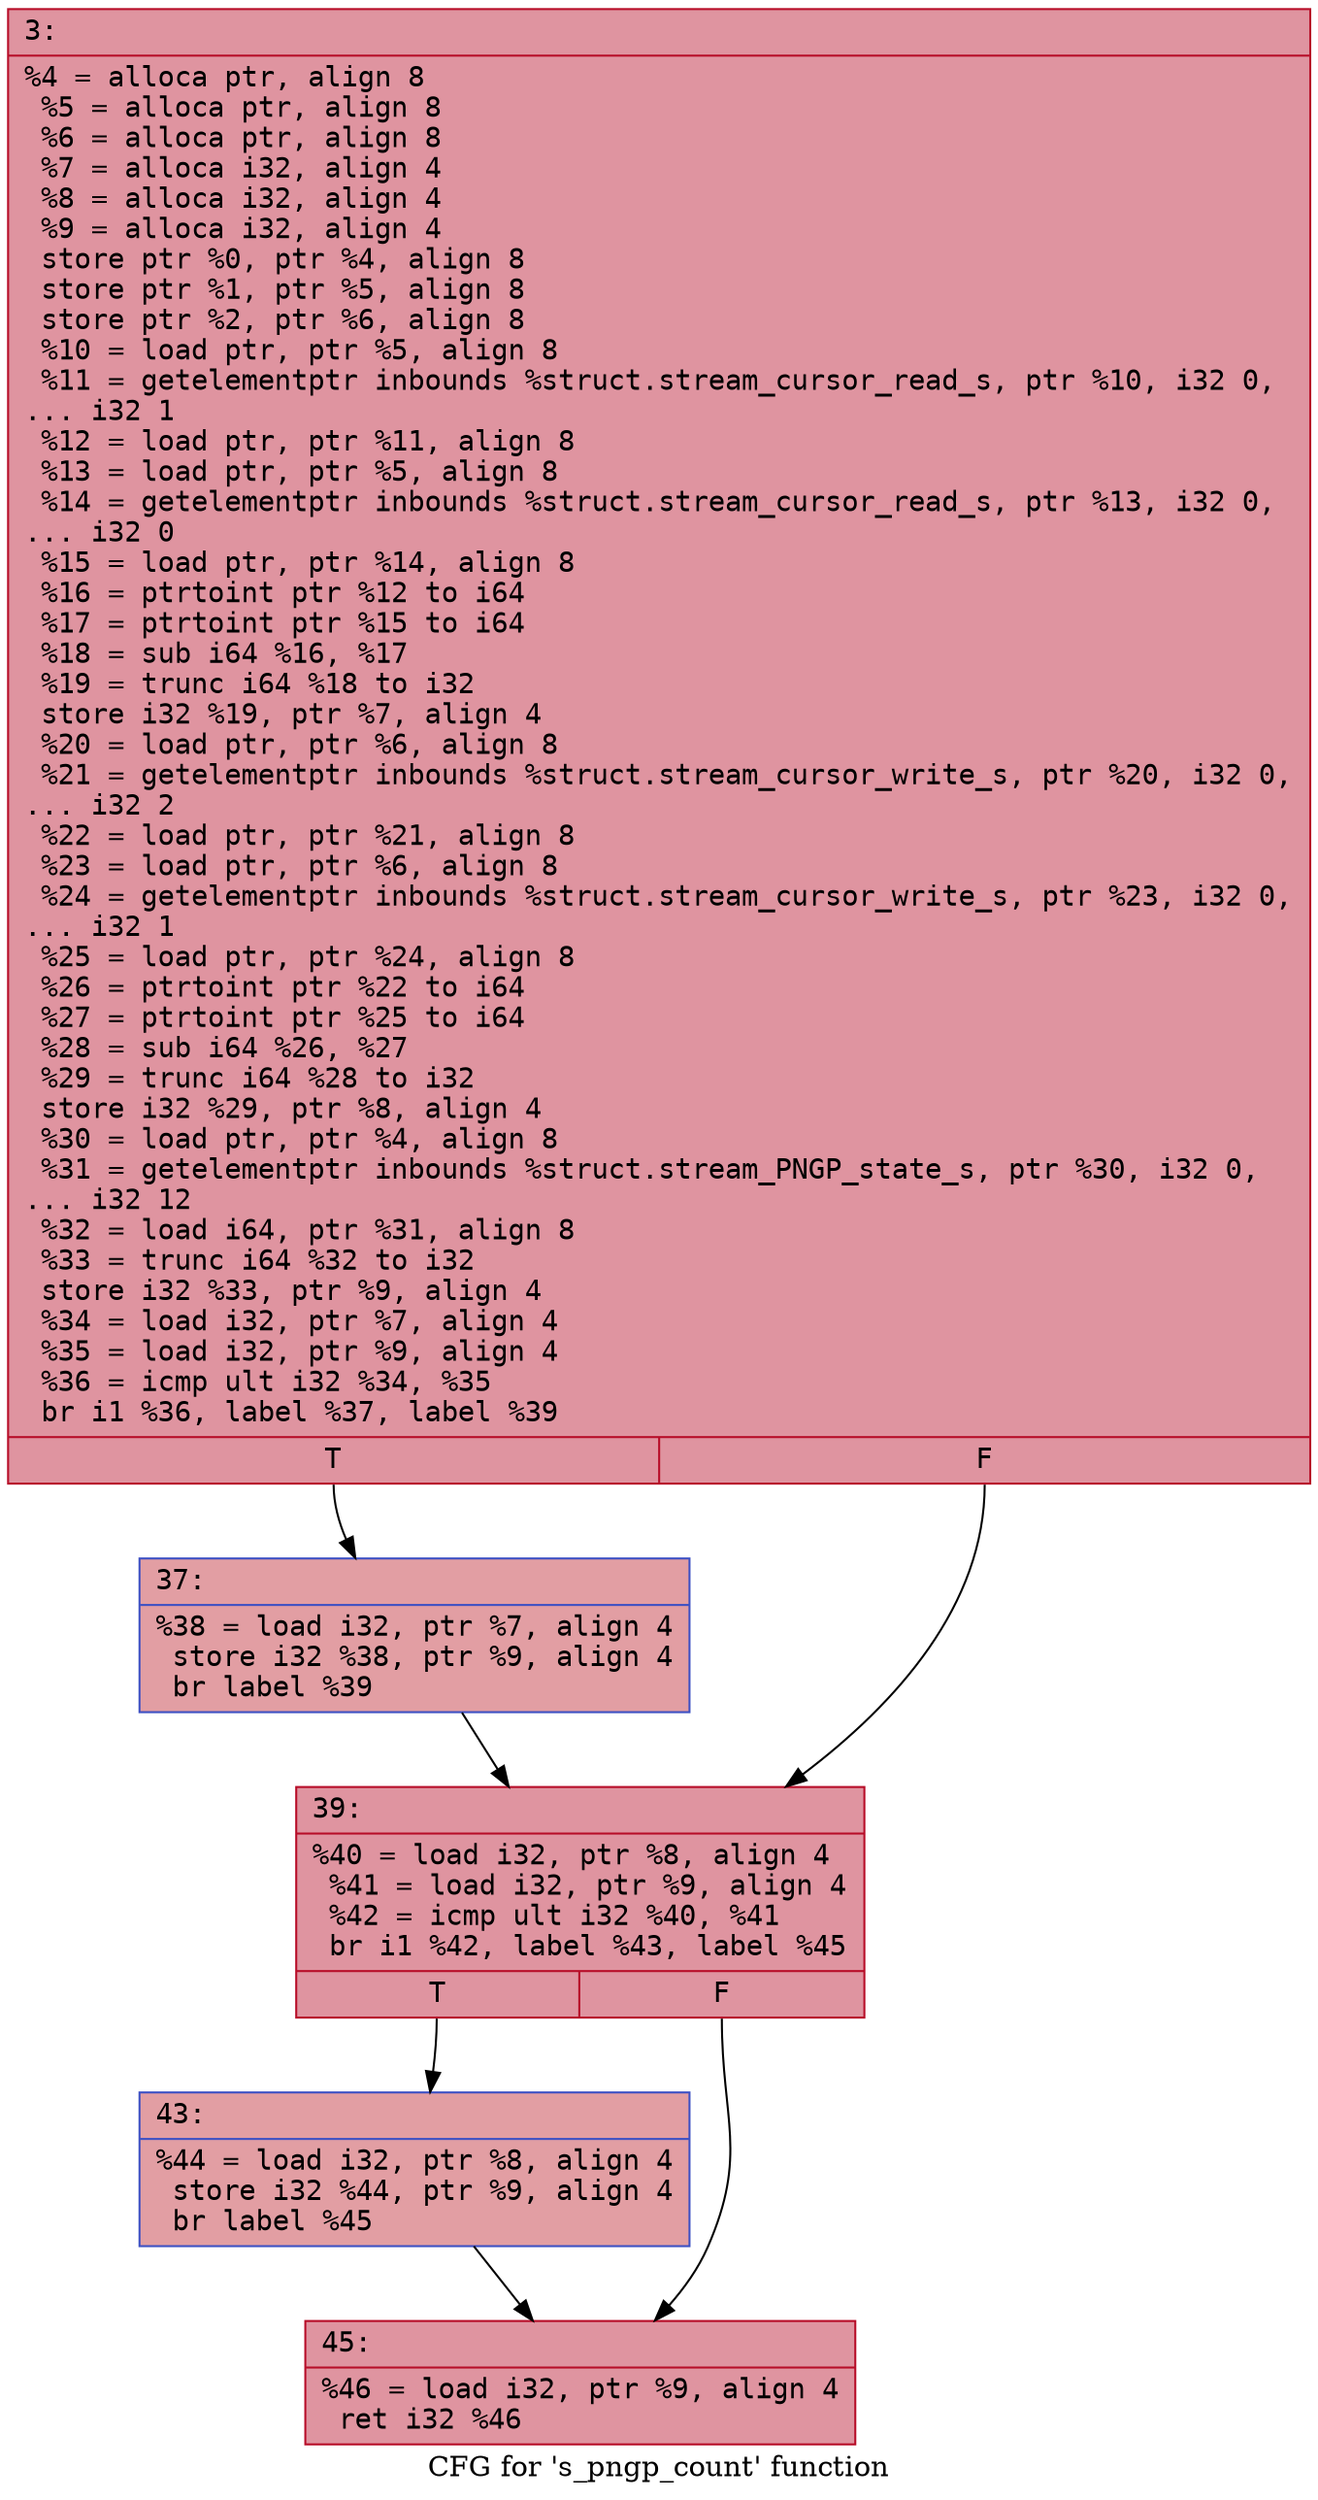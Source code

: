 digraph "CFG for 's_pngp_count' function" {
	label="CFG for 's_pngp_count' function";

	Node0x600002f2f570 [shape=record,color="#b70d28ff", style=filled, fillcolor="#b70d2870" fontname="Courier",label="{3:\l|  %4 = alloca ptr, align 8\l  %5 = alloca ptr, align 8\l  %6 = alloca ptr, align 8\l  %7 = alloca i32, align 4\l  %8 = alloca i32, align 4\l  %9 = alloca i32, align 4\l  store ptr %0, ptr %4, align 8\l  store ptr %1, ptr %5, align 8\l  store ptr %2, ptr %6, align 8\l  %10 = load ptr, ptr %5, align 8\l  %11 = getelementptr inbounds %struct.stream_cursor_read_s, ptr %10, i32 0,\l... i32 1\l  %12 = load ptr, ptr %11, align 8\l  %13 = load ptr, ptr %5, align 8\l  %14 = getelementptr inbounds %struct.stream_cursor_read_s, ptr %13, i32 0,\l... i32 0\l  %15 = load ptr, ptr %14, align 8\l  %16 = ptrtoint ptr %12 to i64\l  %17 = ptrtoint ptr %15 to i64\l  %18 = sub i64 %16, %17\l  %19 = trunc i64 %18 to i32\l  store i32 %19, ptr %7, align 4\l  %20 = load ptr, ptr %6, align 8\l  %21 = getelementptr inbounds %struct.stream_cursor_write_s, ptr %20, i32 0,\l... i32 2\l  %22 = load ptr, ptr %21, align 8\l  %23 = load ptr, ptr %6, align 8\l  %24 = getelementptr inbounds %struct.stream_cursor_write_s, ptr %23, i32 0,\l... i32 1\l  %25 = load ptr, ptr %24, align 8\l  %26 = ptrtoint ptr %22 to i64\l  %27 = ptrtoint ptr %25 to i64\l  %28 = sub i64 %26, %27\l  %29 = trunc i64 %28 to i32\l  store i32 %29, ptr %8, align 4\l  %30 = load ptr, ptr %4, align 8\l  %31 = getelementptr inbounds %struct.stream_PNGP_state_s, ptr %30, i32 0,\l... i32 12\l  %32 = load i64, ptr %31, align 8\l  %33 = trunc i64 %32 to i32\l  store i32 %33, ptr %9, align 4\l  %34 = load i32, ptr %7, align 4\l  %35 = load i32, ptr %9, align 4\l  %36 = icmp ult i32 %34, %35\l  br i1 %36, label %37, label %39\l|{<s0>T|<s1>F}}"];
	Node0x600002f2f570:s0 -> Node0x600002f2f5c0[tooltip="3 -> 37\nProbability 50.00%" ];
	Node0x600002f2f570:s1 -> Node0x600002f2f610[tooltip="3 -> 39\nProbability 50.00%" ];
	Node0x600002f2f5c0 [shape=record,color="#3d50c3ff", style=filled, fillcolor="#be242e70" fontname="Courier",label="{37:\l|  %38 = load i32, ptr %7, align 4\l  store i32 %38, ptr %9, align 4\l  br label %39\l}"];
	Node0x600002f2f5c0 -> Node0x600002f2f610[tooltip="37 -> 39\nProbability 100.00%" ];
	Node0x600002f2f610 [shape=record,color="#b70d28ff", style=filled, fillcolor="#b70d2870" fontname="Courier",label="{39:\l|  %40 = load i32, ptr %8, align 4\l  %41 = load i32, ptr %9, align 4\l  %42 = icmp ult i32 %40, %41\l  br i1 %42, label %43, label %45\l|{<s0>T|<s1>F}}"];
	Node0x600002f2f610:s0 -> Node0x600002f2f660[tooltip="39 -> 43\nProbability 50.00%" ];
	Node0x600002f2f610:s1 -> Node0x600002f2f6b0[tooltip="39 -> 45\nProbability 50.00%" ];
	Node0x600002f2f660 [shape=record,color="#3d50c3ff", style=filled, fillcolor="#be242e70" fontname="Courier",label="{43:\l|  %44 = load i32, ptr %8, align 4\l  store i32 %44, ptr %9, align 4\l  br label %45\l}"];
	Node0x600002f2f660 -> Node0x600002f2f6b0[tooltip="43 -> 45\nProbability 100.00%" ];
	Node0x600002f2f6b0 [shape=record,color="#b70d28ff", style=filled, fillcolor="#b70d2870" fontname="Courier",label="{45:\l|  %46 = load i32, ptr %9, align 4\l  ret i32 %46\l}"];
}
